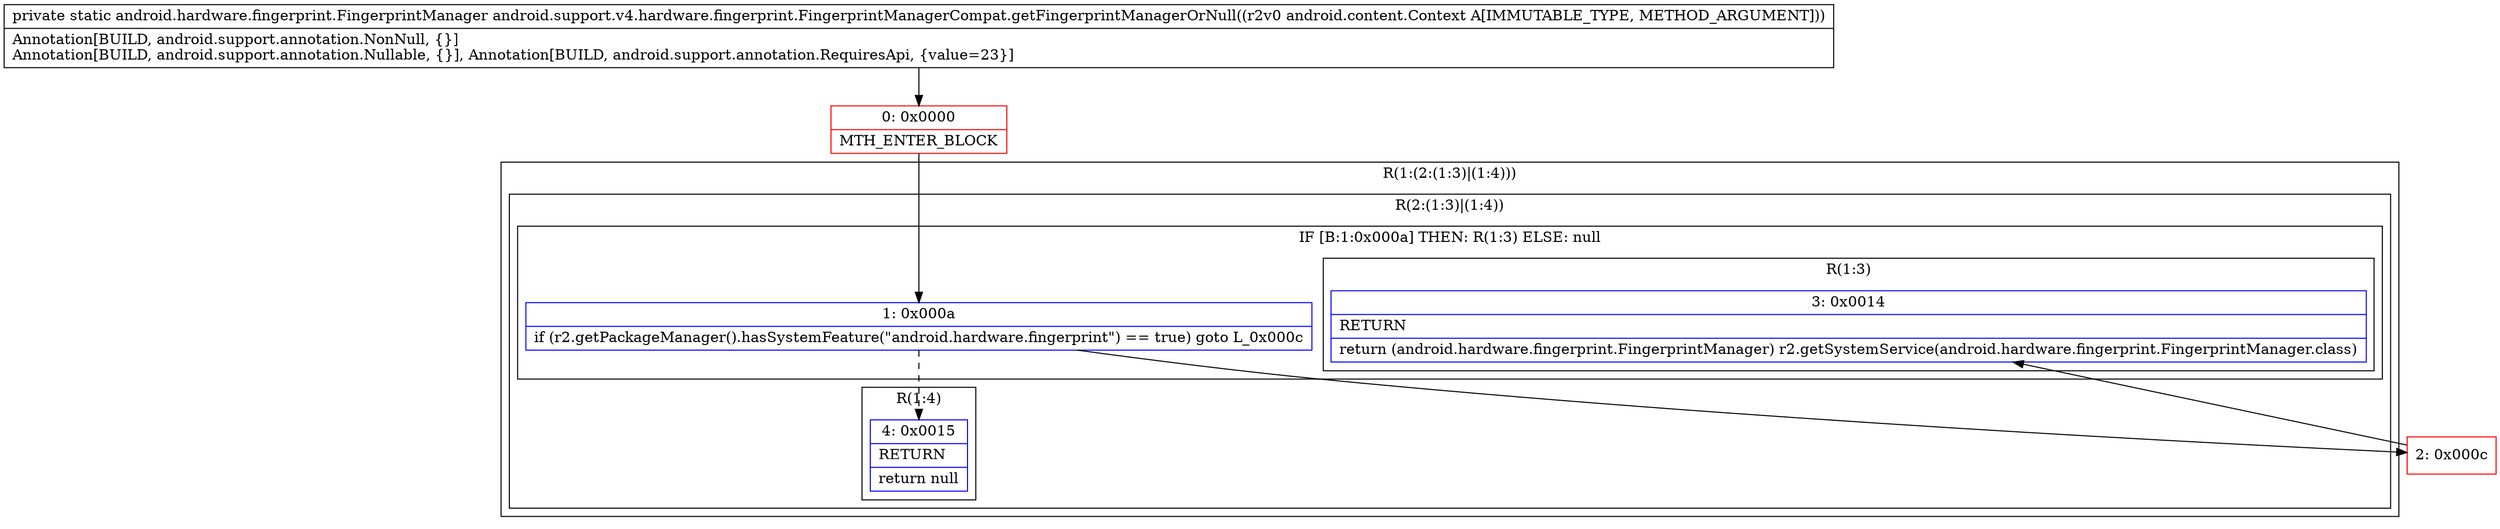 digraph "CFG forandroid.support.v4.hardware.fingerprint.FingerprintManagerCompat.getFingerprintManagerOrNull(Landroid\/content\/Context;)Landroid\/hardware\/fingerprint\/FingerprintManager;" {
subgraph cluster_Region_722014734 {
label = "R(1:(2:(1:3)|(1:4)))";
node [shape=record,color=blue];
subgraph cluster_Region_1779805567 {
label = "R(2:(1:3)|(1:4))";
node [shape=record,color=blue];
subgraph cluster_IfRegion_1609125402 {
label = "IF [B:1:0x000a] THEN: R(1:3) ELSE: null";
node [shape=record,color=blue];
Node_1 [shape=record,label="{1\:\ 0x000a|if (r2.getPackageManager().hasSystemFeature(\"android.hardware.fingerprint\") == true) goto L_0x000c\l}"];
subgraph cluster_Region_238864883 {
label = "R(1:3)";
node [shape=record,color=blue];
Node_3 [shape=record,label="{3\:\ 0x0014|RETURN\l|return (android.hardware.fingerprint.FingerprintManager) r2.getSystemService(android.hardware.fingerprint.FingerprintManager.class)\l}"];
}
}
subgraph cluster_Region_1841701720 {
label = "R(1:4)";
node [shape=record,color=blue];
Node_4 [shape=record,label="{4\:\ 0x0015|RETURN\l|return null\l}"];
}
}
}
Node_0 [shape=record,color=red,label="{0\:\ 0x0000|MTH_ENTER_BLOCK\l}"];
Node_2 [shape=record,color=red,label="{2\:\ 0x000c}"];
MethodNode[shape=record,label="{private static android.hardware.fingerprint.FingerprintManager android.support.v4.hardware.fingerprint.FingerprintManagerCompat.getFingerprintManagerOrNull((r2v0 android.content.Context A[IMMUTABLE_TYPE, METHOD_ARGUMENT]))  | Annotation[BUILD, android.support.annotation.NonNull, \{\}]\lAnnotation[BUILD, android.support.annotation.Nullable, \{\}], Annotation[BUILD, android.support.annotation.RequiresApi, \{value=23\}]\l}"];
MethodNode -> Node_0;
Node_1 -> Node_2;
Node_1 -> Node_4[style=dashed];
Node_0 -> Node_1;
Node_2 -> Node_3;
}

